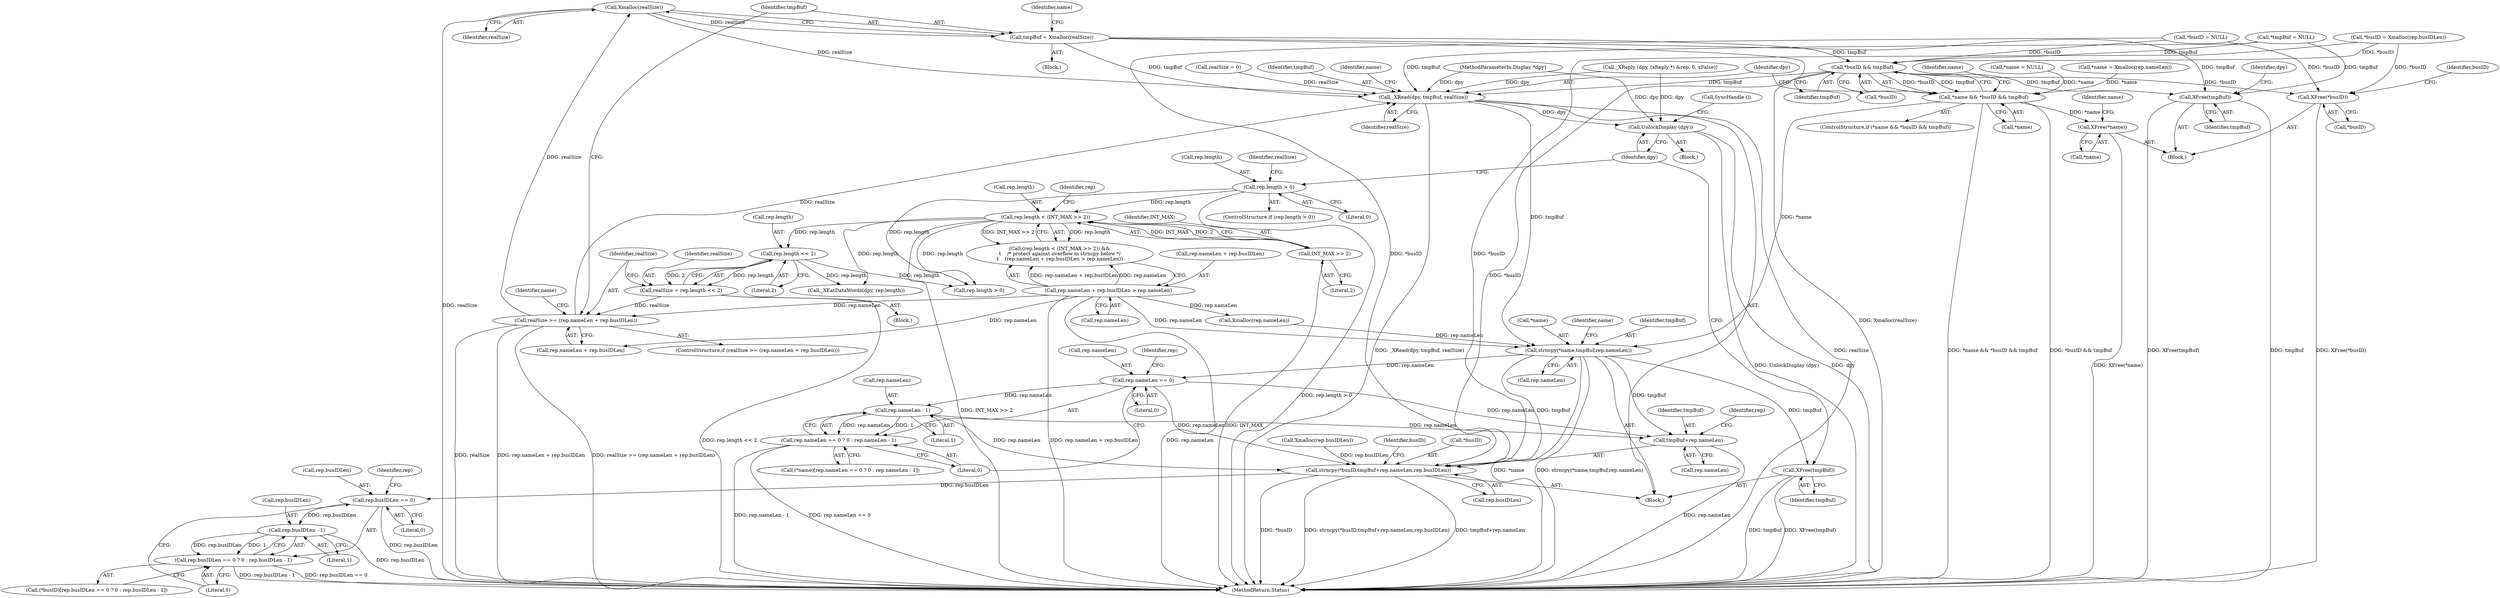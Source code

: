 digraph "0_libXvMC_2cd95e7da8367cccdcdd5c9b160012d1dec5cbdb@API" {
"1000335" [label="(Call,Xmalloc(realSize))"];
"1000323" [label="(Call,realSize >= (rep.nameLen + rep.busIDLen))"];
"1000315" [label="(Call,realSize = rep.length << 2)"];
"1000317" [label="(Call,rep.length << 2)"];
"1000296" [label="(Call,rep.length < (INT_MAX >> 2))"];
"1000280" [label="(Call,rep.length > 0)"];
"1000300" [label="(Call,INT_MAX >> 2)"];
"1000303" [label="(Call,rep.nameLen + rep.busIDLen > rep.nameLen)"];
"1000333" [label="(Call,tmpBuf = Xmalloc(realSize))"];
"1000355" [label="(Call,*busID && tmpBuf)"];
"1000352" [label="(Call,*name && *busID && tmpBuf)"];
"1000364" [label="(Call,strncpy(*name,tmpBuf,rep.nameLen))"];
"1000376" [label="(Call,rep.nameLen == 0)"];
"1000382" [label="(Call,rep.nameLen - 1)"];
"1000375" [label="(Call,rep.nameLen == 0 ? 0 : rep.nameLen - 1)"];
"1000388" [label="(Call,strncpy(*busID,tmpBuf+rep.nameLen,rep.busIDLen))"];
"1000404" [label="(Call,rep.busIDLen == 0)"];
"1000410" [label="(Call,rep.busIDLen - 1)"];
"1000403" [label="(Call,rep.busIDLen == 0 ? 0 : rep.busIDLen - 1)"];
"1000391" [label="(Call,tmpBuf+rep.nameLen)"];
"1000416" [label="(Call,XFree(tmpBuf))"];
"1000420" [label="(Call,XFree(*name))"];
"1000360" [label="(Call,_XRead(dpy, tmpBuf, realSize))"];
"1000447" [label="(Call,UnlockDisplay (dpy))"];
"1000427" [label="(Call,XFree(*busID))"];
"1000434" [label="(Call,XFree(tmpBuf))"];
"1000249" [label="(Call,_XReply (dpy, (xReply *) &rep, 0, xFalse))"];
"1000422" [label="(Identifier,name)"];
"1000393" [label="(Call,rep.nameLen)"];
"1000384" [label="(Identifier,rep)"];
"1000392" [label="(Identifier,tmpBuf)"];
"1000303" [label="(Call,rep.nameLen + rep.busIDLen > rep.nameLen)"];
"1000448" [label="(Identifier,dpy)"];
"1000280" [label="(Call,rep.length > 0)"];
"1000360" [label="(Call,_XRead(dpy, tmpBuf, realSize))"];
"1000490" [label="(MethodReturn,Status)"];
"1000297" [label="(Call,rep.length)"];
"1000435" [label="(Identifier,tmpBuf)"];
"1000291" [label="(Call,*tmpBuf = NULL)"];
"1000437" [label="(Identifier,dpy)"];
"1000377" [label="(Call,rep.nameLen)"];
"1000281" [label="(Call,rep.length)"];
"1000304" [label="(Call,rep.nameLen + rep.busIDLen)"];
"1000391" [label="(Call,tmpBuf+rep.nameLen)"];
"1000396" [label="(Call,rep.busIDLen)"];
"1000410" [label="(Call,rep.busIDLen - 1)"];
"1000419" [label="(Block,)"];
"1000366" [label="(Identifier,name)"];
"1000344" [label="(Call,*busID = Xmalloc(rep.busIDLen))"];
"1000356" [label="(Call,*busID)"];
"1000436" [label="(Call,_XEatDataWords(dpy, rep.length))"];
"1000380" [label="(Literal,0)"];
"1000434" [label="(Call,XFree(tmpBuf))"];
"1000306" [label="(Identifier,rep)"];
"1000449" [label="(Call,SyncHandle ())"];
"1000361" [label="(Identifier,dpy)"];
"1000300" [label="(Call,INT_MAX >> 2)"];
"1000374" [label="(Identifier,name)"];
"1000382" [label="(Call,rep.nameLen - 1)"];
"1000340" [label="(Call,Xmalloc(rep.nameLen))"];
"1000288" [label="(Identifier,realSize)"];
"1000376" [label="(Call,rep.nameLen == 0)"];
"1000339" [label="(Identifier,name)"];
"1000367" [label="(Identifier,tmpBuf)"];
"1000364" [label="(Call,strncpy(*name,tmpBuf,rep.nameLen))"];
"1000318" [label="(Call,rep.length)"];
"1000412" [label="(Identifier,rep)"];
"1000417" [label="(Identifier,tmpBuf)"];
"1000363" [label="(Identifier,realSize)"];
"1000323" [label="(Call,realSize >= (rep.nameLen + rep.busIDLen))"];
"1000427" [label="(Call,XFree(*busID))"];
"1000432" [label="(Identifier,busID)"];
"1000381" [label="(Literal,0)"];
"1000411" [label="(Call,rep.busIDLen)"];
"1000359" [label="(Block,)"];
"1000284" [label="(Literal,0)"];
"1000375" [label="(Call,rep.nameLen == 0 ? 0 : rep.nameLen - 1)"];
"1000287" [label="(Call,realSize = 0)"];
"1000362" [label="(Identifier,tmpBuf)"];
"1000332" [label="(Block,)"];
"1000421" [label="(Call,*name)"];
"1000483" [label="(Call,rep.length > 0)"];
"1000333" [label="(Call,tmpBuf = Xmalloc(realSize))"];
"1000354" [label="(Identifier,name)"];
"1000324" [label="(Identifier,realSize)"];
"1000403" [label="(Call,rep.busIDLen == 0 ? 0 : rep.busIDLen - 1)"];
"1000103" [label="(MethodParameterIn,Display *dpy)"];
"1000295" [label="(Call,(rep.length < (INT_MAX >> 2)) &&\n\t    /* protect against overflow in strncpy below */\n\t    (rep.nameLen + rep.busIDLen > rep.nameLen))"];
"1000352" [label="(Call,*name && *busID && tmpBuf)"];
"1000302" [label="(Literal,2)"];
"1000111" [label="(Block,)"];
"1000311" [label="(Call,rep.nameLen)"];
"1000315" [label="(Call,realSize = rep.length << 2)"];
"1000279" [label="(ControlStructure,if (rep.length > 0))"];
"1000317" [label="(Call,rep.length << 2)"];
"1000296" [label="(Call,rep.length < (INT_MAX >> 2))"];
"1000358" [label="(Identifier,tmpBuf)"];
"1000314" [label="(Block,)"];
"1000322" [label="(ControlStructure,if (realSize >= (rep.nameLen + rep.busIDLen)))"];
"1000325" [label="(Call,rep.nameLen + rep.busIDLen)"];
"1000409" [label="(Literal,0)"];
"1000351" [label="(ControlStructure,if (*name && *busID && tmpBuf))"];
"1000137" [label="(Call,*busID = NULL)"];
"1000388" [label="(Call,strncpy(*busID,tmpBuf+rep.nameLen,rep.busIDLen))"];
"1000397" [label="(Identifier,rep)"];
"1000386" [label="(Literal,1)"];
"1000365" [label="(Call,*name)"];
"1000425" [label="(Identifier,name)"];
"1000416" [label="(Call,XFree(tmpBuf))"];
"1000447" [label="(Call,UnlockDisplay (dpy))"];
"1000402" [label="(Identifier,busID)"];
"1000334" [label="(Identifier,tmpBuf)"];
"1000383" [label="(Call,rep.nameLen)"];
"1000133" [label="(Call,*name = NULL)"];
"1000389" [label="(Call,*busID)"];
"1000372" [label="(Call,(*name)[rep.nameLen == 0 ? 0 : rep.nameLen - 1])"];
"1000404" [label="(Call,rep.busIDLen == 0)"];
"1000301" [label="(Identifier,INT_MAX)"];
"1000428" [label="(Call,*busID)"];
"1000347" [label="(Call,Xmalloc(rep.busIDLen))"];
"1000335" [label="(Call,Xmalloc(realSize))"];
"1000337" [label="(Call,*name = Xmalloc(rep.nameLen))"];
"1000355" [label="(Call,*busID && tmpBuf)"];
"1000408" [label="(Literal,0)"];
"1000400" [label="(Call,(*busID)[rep.busIDLen == 0 ? 0 : rep.busIDLen - 1])"];
"1000414" [label="(Literal,1)"];
"1000316" [label="(Identifier,realSize)"];
"1000321" [label="(Literal,2)"];
"1000336" [label="(Identifier,realSize)"];
"1000353" [label="(Call,*name)"];
"1000420" [label="(Call,XFree(*name))"];
"1000368" [label="(Call,rep.nameLen)"];
"1000405" [label="(Call,rep.busIDLen)"];
"1000335" -> "1000333"  [label="AST: "];
"1000335" -> "1000336"  [label="CFG: "];
"1000336" -> "1000335"  [label="AST: "];
"1000333" -> "1000335"  [label="CFG: "];
"1000335" -> "1000490"  [label="DDG: realSize"];
"1000335" -> "1000333"  [label="DDG: realSize"];
"1000323" -> "1000335"  [label="DDG: realSize"];
"1000335" -> "1000360"  [label="DDG: realSize"];
"1000323" -> "1000322"  [label="AST: "];
"1000323" -> "1000325"  [label="CFG: "];
"1000324" -> "1000323"  [label="AST: "];
"1000325" -> "1000323"  [label="AST: "];
"1000334" -> "1000323"  [label="CFG: "];
"1000354" -> "1000323"  [label="CFG: "];
"1000323" -> "1000490"  [label="DDG: realSize"];
"1000323" -> "1000490"  [label="DDG: rep.nameLen + rep.busIDLen"];
"1000323" -> "1000490"  [label="DDG: realSize >= (rep.nameLen + rep.busIDLen)"];
"1000315" -> "1000323"  [label="DDG: realSize"];
"1000303" -> "1000323"  [label="DDG: rep.nameLen"];
"1000323" -> "1000360"  [label="DDG: realSize"];
"1000315" -> "1000314"  [label="AST: "];
"1000315" -> "1000317"  [label="CFG: "];
"1000316" -> "1000315"  [label="AST: "];
"1000317" -> "1000315"  [label="AST: "];
"1000324" -> "1000315"  [label="CFG: "];
"1000315" -> "1000490"  [label="DDG: rep.length << 2"];
"1000317" -> "1000315"  [label="DDG: rep.length"];
"1000317" -> "1000315"  [label="DDG: 2"];
"1000317" -> "1000321"  [label="CFG: "];
"1000318" -> "1000317"  [label="AST: "];
"1000321" -> "1000317"  [label="AST: "];
"1000296" -> "1000317"  [label="DDG: rep.length"];
"1000317" -> "1000436"  [label="DDG: rep.length"];
"1000317" -> "1000483"  [label="DDG: rep.length"];
"1000296" -> "1000295"  [label="AST: "];
"1000296" -> "1000300"  [label="CFG: "];
"1000297" -> "1000296"  [label="AST: "];
"1000300" -> "1000296"  [label="AST: "];
"1000306" -> "1000296"  [label="CFG: "];
"1000295" -> "1000296"  [label="CFG: "];
"1000296" -> "1000490"  [label="DDG: INT_MAX >> 2"];
"1000296" -> "1000295"  [label="DDG: rep.length"];
"1000296" -> "1000295"  [label="DDG: INT_MAX >> 2"];
"1000280" -> "1000296"  [label="DDG: rep.length"];
"1000300" -> "1000296"  [label="DDG: INT_MAX"];
"1000300" -> "1000296"  [label="DDG: 2"];
"1000296" -> "1000436"  [label="DDG: rep.length"];
"1000296" -> "1000483"  [label="DDG: rep.length"];
"1000280" -> "1000279"  [label="AST: "];
"1000280" -> "1000284"  [label="CFG: "];
"1000281" -> "1000280"  [label="AST: "];
"1000284" -> "1000280"  [label="AST: "];
"1000288" -> "1000280"  [label="CFG: "];
"1000448" -> "1000280"  [label="CFG: "];
"1000280" -> "1000490"  [label="DDG: rep.length > 0"];
"1000280" -> "1000483"  [label="DDG: rep.length"];
"1000300" -> "1000302"  [label="CFG: "];
"1000301" -> "1000300"  [label="AST: "];
"1000302" -> "1000300"  [label="AST: "];
"1000300" -> "1000490"  [label="DDG: INT_MAX"];
"1000303" -> "1000295"  [label="AST: "];
"1000303" -> "1000311"  [label="CFG: "];
"1000304" -> "1000303"  [label="AST: "];
"1000311" -> "1000303"  [label="AST: "];
"1000295" -> "1000303"  [label="CFG: "];
"1000303" -> "1000490"  [label="DDG: rep.nameLen + rep.busIDLen"];
"1000303" -> "1000490"  [label="DDG: rep.nameLen"];
"1000303" -> "1000295"  [label="DDG: rep.nameLen + rep.busIDLen"];
"1000303" -> "1000295"  [label="DDG: rep.nameLen"];
"1000303" -> "1000325"  [label="DDG: rep.nameLen"];
"1000303" -> "1000340"  [label="DDG: rep.nameLen"];
"1000303" -> "1000364"  [label="DDG: rep.nameLen"];
"1000333" -> "1000332"  [label="AST: "];
"1000334" -> "1000333"  [label="AST: "];
"1000339" -> "1000333"  [label="CFG: "];
"1000333" -> "1000490"  [label="DDG: Xmalloc(realSize)"];
"1000333" -> "1000355"  [label="DDG: tmpBuf"];
"1000333" -> "1000360"  [label="DDG: tmpBuf"];
"1000333" -> "1000434"  [label="DDG: tmpBuf"];
"1000355" -> "1000352"  [label="AST: "];
"1000355" -> "1000356"  [label="CFG: "];
"1000355" -> "1000358"  [label="CFG: "];
"1000356" -> "1000355"  [label="AST: "];
"1000358" -> "1000355"  [label="AST: "];
"1000352" -> "1000355"  [label="CFG: "];
"1000355" -> "1000352"  [label="DDG: *busID"];
"1000355" -> "1000352"  [label="DDG: tmpBuf"];
"1000137" -> "1000355"  [label="DDG: *busID"];
"1000344" -> "1000355"  [label="DDG: *busID"];
"1000291" -> "1000355"  [label="DDG: tmpBuf"];
"1000355" -> "1000360"  [label="DDG: tmpBuf"];
"1000355" -> "1000388"  [label="DDG: *busID"];
"1000355" -> "1000427"  [label="DDG: *busID"];
"1000355" -> "1000434"  [label="DDG: tmpBuf"];
"1000352" -> "1000351"  [label="AST: "];
"1000352" -> "1000353"  [label="CFG: "];
"1000353" -> "1000352"  [label="AST: "];
"1000361" -> "1000352"  [label="CFG: "];
"1000422" -> "1000352"  [label="CFG: "];
"1000352" -> "1000490"  [label="DDG: *name && *busID && tmpBuf"];
"1000352" -> "1000490"  [label="DDG: *busID && tmpBuf"];
"1000133" -> "1000352"  [label="DDG: *name"];
"1000337" -> "1000352"  [label="DDG: *name"];
"1000352" -> "1000364"  [label="DDG: *name"];
"1000352" -> "1000420"  [label="DDG: *name"];
"1000364" -> "1000359"  [label="AST: "];
"1000364" -> "1000368"  [label="CFG: "];
"1000365" -> "1000364"  [label="AST: "];
"1000367" -> "1000364"  [label="AST: "];
"1000368" -> "1000364"  [label="AST: "];
"1000374" -> "1000364"  [label="CFG: "];
"1000364" -> "1000490"  [label="DDG: *name"];
"1000364" -> "1000490"  [label="DDG: strncpy(*name,tmpBuf,rep.nameLen)"];
"1000360" -> "1000364"  [label="DDG: tmpBuf"];
"1000340" -> "1000364"  [label="DDG: rep.nameLen"];
"1000364" -> "1000376"  [label="DDG: rep.nameLen"];
"1000364" -> "1000388"  [label="DDG: tmpBuf"];
"1000364" -> "1000391"  [label="DDG: tmpBuf"];
"1000364" -> "1000416"  [label="DDG: tmpBuf"];
"1000376" -> "1000375"  [label="AST: "];
"1000376" -> "1000380"  [label="CFG: "];
"1000377" -> "1000376"  [label="AST: "];
"1000380" -> "1000376"  [label="AST: "];
"1000381" -> "1000376"  [label="CFG: "];
"1000384" -> "1000376"  [label="CFG: "];
"1000376" -> "1000382"  [label="DDG: rep.nameLen"];
"1000376" -> "1000388"  [label="DDG: rep.nameLen"];
"1000376" -> "1000391"  [label="DDG: rep.nameLen"];
"1000382" -> "1000375"  [label="AST: "];
"1000382" -> "1000386"  [label="CFG: "];
"1000383" -> "1000382"  [label="AST: "];
"1000386" -> "1000382"  [label="AST: "];
"1000375" -> "1000382"  [label="CFG: "];
"1000382" -> "1000375"  [label="DDG: rep.nameLen"];
"1000382" -> "1000375"  [label="DDG: 1"];
"1000382" -> "1000388"  [label="DDG: rep.nameLen"];
"1000382" -> "1000391"  [label="DDG: rep.nameLen"];
"1000375" -> "1000372"  [label="AST: "];
"1000375" -> "1000381"  [label="CFG: "];
"1000381" -> "1000375"  [label="AST: "];
"1000372" -> "1000375"  [label="CFG: "];
"1000375" -> "1000490"  [label="DDG: rep.nameLen == 0"];
"1000375" -> "1000490"  [label="DDG: rep.nameLen - 1"];
"1000388" -> "1000359"  [label="AST: "];
"1000388" -> "1000396"  [label="CFG: "];
"1000389" -> "1000388"  [label="AST: "];
"1000391" -> "1000388"  [label="AST: "];
"1000396" -> "1000388"  [label="AST: "];
"1000402" -> "1000388"  [label="CFG: "];
"1000388" -> "1000490"  [label="DDG: *busID"];
"1000388" -> "1000490"  [label="DDG: strncpy(*busID,tmpBuf+rep.nameLen,rep.busIDLen)"];
"1000388" -> "1000490"  [label="DDG: tmpBuf+rep.nameLen"];
"1000137" -> "1000388"  [label="DDG: *busID"];
"1000344" -> "1000388"  [label="DDG: *busID"];
"1000347" -> "1000388"  [label="DDG: rep.busIDLen"];
"1000388" -> "1000404"  [label="DDG: rep.busIDLen"];
"1000404" -> "1000403"  [label="AST: "];
"1000404" -> "1000408"  [label="CFG: "];
"1000405" -> "1000404"  [label="AST: "];
"1000408" -> "1000404"  [label="AST: "];
"1000409" -> "1000404"  [label="CFG: "];
"1000412" -> "1000404"  [label="CFG: "];
"1000404" -> "1000490"  [label="DDG: rep.busIDLen"];
"1000404" -> "1000410"  [label="DDG: rep.busIDLen"];
"1000410" -> "1000403"  [label="AST: "];
"1000410" -> "1000414"  [label="CFG: "];
"1000411" -> "1000410"  [label="AST: "];
"1000414" -> "1000410"  [label="AST: "];
"1000403" -> "1000410"  [label="CFG: "];
"1000410" -> "1000490"  [label="DDG: rep.busIDLen"];
"1000410" -> "1000403"  [label="DDG: rep.busIDLen"];
"1000410" -> "1000403"  [label="DDG: 1"];
"1000403" -> "1000400"  [label="AST: "];
"1000403" -> "1000409"  [label="CFG: "];
"1000409" -> "1000403"  [label="AST: "];
"1000400" -> "1000403"  [label="CFG: "];
"1000403" -> "1000490"  [label="DDG: rep.busIDLen == 0"];
"1000403" -> "1000490"  [label="DDG: rep.busIDLen - 1"];
"1000391" -> "1000393"  [label="CFG: "];
"1000392" -> "1000391"  [label="AST: "];
"1000393" -> "1000391"  [label="AST: "];
"1000397" -> "1000391"  [label="CFG: "];
"1000391" -> "1000490"  [label="DDG: rep.nameLen"];
"1000416" -> "1000359"  [label="AST: "];
"1000416" -> "1000417"  [label="CFG: "];
"1000417" -> "1000416"  [label="AST: "];
"1000448" -> "1000416"  [label="CFG: "];
"1000416" -> "1000490"  [label="DDG: XFree(tmpBuf)"];
"1000416" -> "1000490"  [label="DDG: tmpBuf"];
"1000420" -> "1000419"  [label="AST: "];
"1000420" -> "1000421"  [label="CFG: "];
"1000421" -> "1000420"  [label="AST: "];
"1000425" -> "1000420"  [label="CFG: "];
"1000420" -> "1000490"  [label="DDG: XFree(*name)"];
"1000360" -> "1000359"  [label="AST: "];
"1000360" -> "1000363"  [label="CFG: "];
"1000361" -> "1000360"  [label="AST: "];
"1000362" -> "1000360"  [label="AST: "];
"1000363" -> "1000360"  [label="AST: "];
"1000366" -> "1000360"  [label="CFG: "];
"1000360" -> "1000490"  [label="DDG: _XRead(dpy, tmpBuf, realSize)"];
"1000360" -> "1000490"  [label="DDG: realSize"];
"1000249" -> "1000360"  [label="DDG: dpy"];
"1000103" -> "1000360"  [label="DDG: dpy"];
"1000291" -> "1000360"  [label="DDG: tmpBuf"];
"1000287" -> "1000360"  [label="DDG: realSize"];
"1000360" -> "1000447"  [label="DDG: dpy"];
"1000447" -> "1000111"  [label="AST: "];
"1000447" -> "1000448"  [label="CFG: "];
"1000448" -> "1000447"  [label="AST: "];
"1000449" -> "1000447"  [label="CFG: "];
"1000447" -> "1000490"  [label="DDG: UnlockDisplay (dpy)"];
"1000447" -> "1000490"  [label="DDG: dpy"];
"1000249" -> "1000447"  [label="DDG: dpy"];
"1000103" -> "1000447"  [label="DDG: dpy"];
"1000427" -> "1000419"  [label="AST: "];
"1000427" -> "1000428"  [label="CFG: "];
"1000428" -> "1000427"  [label="AST: "];
"1000432" -> "1000427"  [label="CFG: "];
"1000427" -> "1000490"  [label="DDG: XFree(*busID)"];
"1000137" -> "1000427"  [label="DDG: *busID"];
"1000344" -> "1000427"  [label="DDG: *busID"];
"1000434" -> "1000419"  [label="AST: "];
"1000434" -> "1000435"  [label="CFG: "];
"1000435" -> "1000434"  [label="AST: "];
"1000437" -> "1000434"  [label="CFG: "];
"1000434" -> "1000490"  [label="DDG: XFree(tmpBuf)"];
"1000434" -> "1000490"  [label="DDG: tmpBuf"];
"1000291" -> "1000434"  [label="DDG: tmpBuf"];
}

